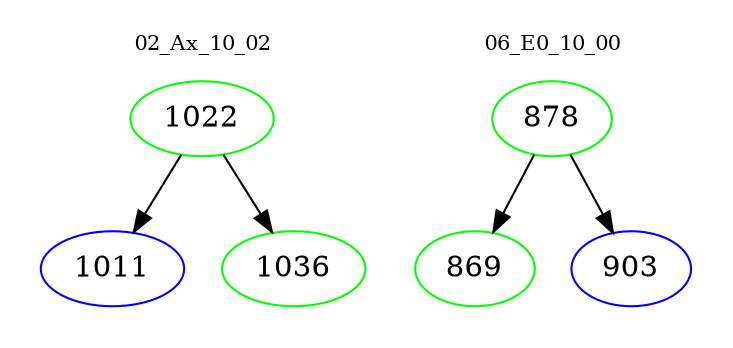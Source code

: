 digraph{
subgraph cluster_0 {
color = white
label = "02_Ax_10_02";
fontsize=10;
T0_1022 [label="1022", color="green"]
T0_1022 -> T0_1011 [color="black"]
T0_1011 [label="1011", color="blue"]
T0_1022 -> T0_1036 [color="black"]
T0_1036 [label="1036", color="green"]
}
subgraph cluster_1 {
color = white
label = "06_E0_10_00";
fontsize=10;
T1_878 [label="878", color="green"]
T1_878 -> T1_869 [color="black"]
T1_869 [label="869", color="green"]
T1_878 -> T1_903 [color="black"]
T1_903 [label="903", color="blue"]
}
}
